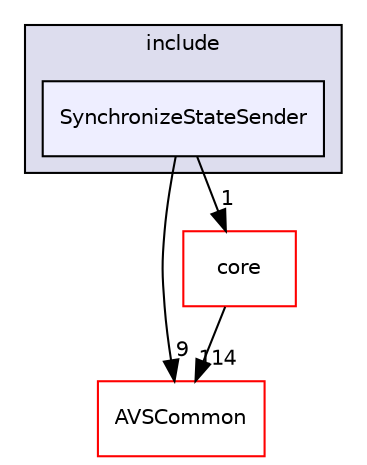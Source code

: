 digraph "/workplace/avs-device-sdk/SynchronizeStateSender/include/SynchronizeStateSender" {
  compound=true
  node [ fontsize="10", fontname="Helvetica"];
  edge [ labelfontsize="10", labelfontname="Helvetica"];
  subgraph clusterdir_e01b21eb0bf33027d7166255c85943c7 {
    graph [ bgcolor="#ddddee", pencolor="black", label="include" fontname="Helvetica", fontsize="10", URL="dir_e01b21eb0bf33027d7166255c85943c7.html"]
  dir_75c799cfc48c3513437ce24021c11881 [shape=box, label="SynchronizeStateSender", style="filled", fillcolor="#eeeeff", pencolor="black", URL="dir_75c799cfc48c3513437ce24021c11881.html"];
  }
  dir_13e65effb2bde530b17b3d5eefcd0266 [shape=box label="AVSCommon" fillcolor="white" style="filled" color="red" URL="dir_13e65effb2bde530b17b3d5eefcd0266.html"];
  dir_4270bfced15e0e73154b13468c7c9ad9 [shape=box label="core" fillcolor="white" style="filled" color="red" URL="dir_4270bfced15e0e73154b13468c7c9ad9.html"];
  dir_75c799cfc48c3513437ce24021c11881->dir_13e65effb2bde530b17b3d5eefcd0266 [headlabel="9", labeldistance=1.5 headhref="dir_000801_000017.html"];
  dir_75c799cfc48c3513437ce24021c11881->dir_4270bfced15e0e73154b13468c7c9ad9 [headlabel="1", labeldistance=1.5 headhref="dir_000801_000528.html"];
  dir_4270bfced15e0e73154b13468c7c9ad9->dir_13e65effb2bde530b17b3d5eefcd0266 [headlabel="114", labeldistance=1.5 headhref="dir_000528_000017.html"];
}
